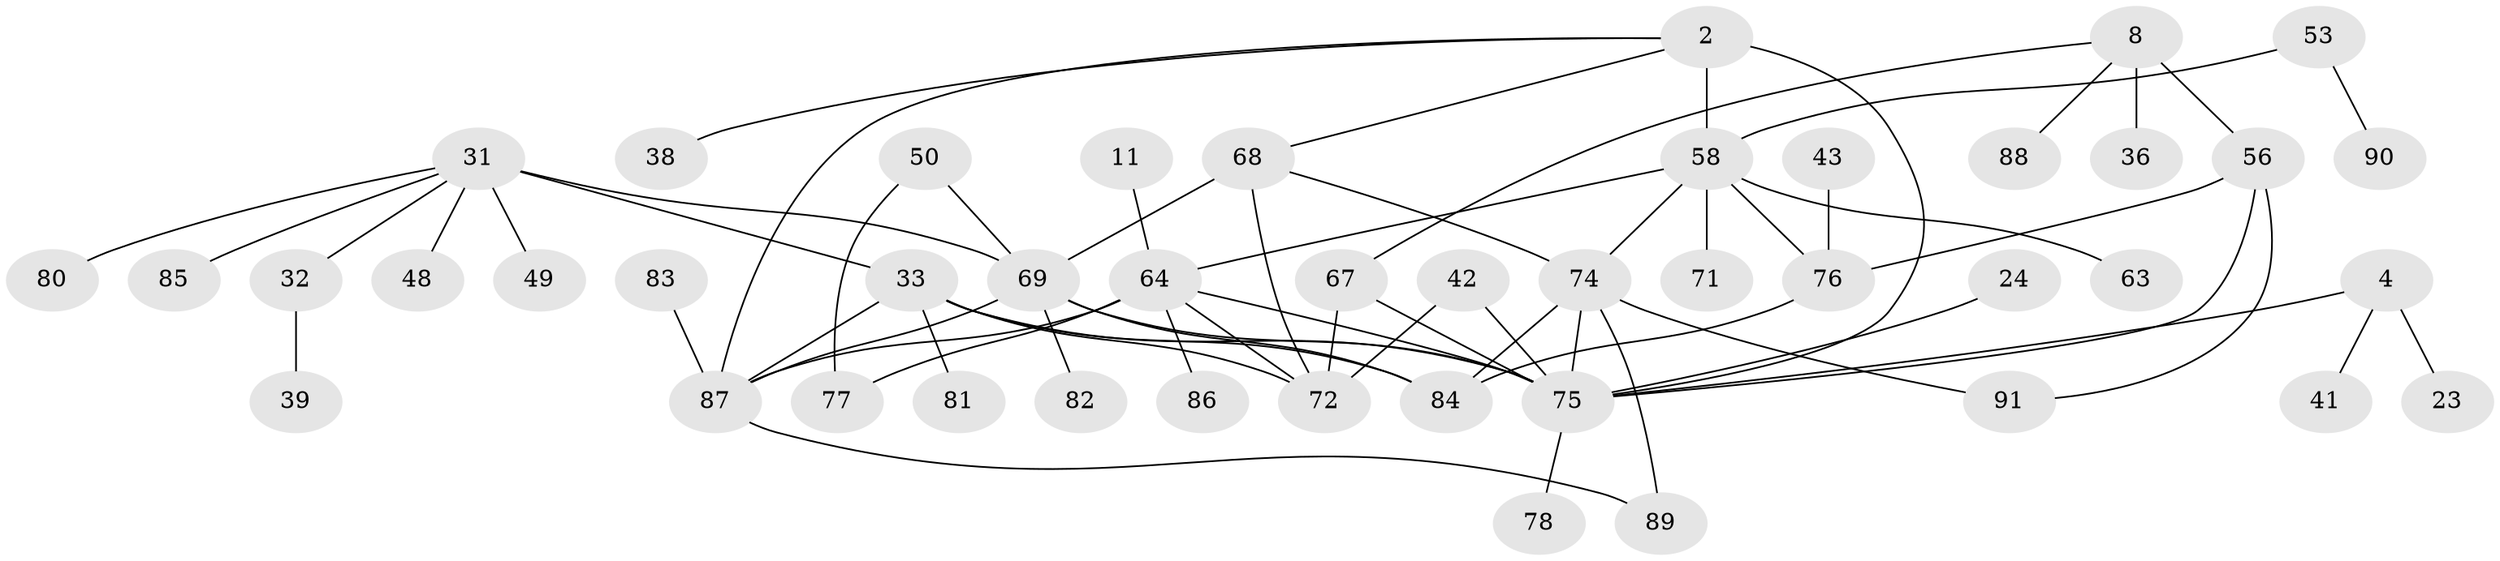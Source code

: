 // original degree distribution, {7: 0.07692307692307693, 4: 0.16483516483516483, 2: 0.21978021978021978, 5: 0.06593406593406594, 1: 0.23076923076923078, 3: 0.24175824175824176}
// Generated by graph-tools (version 1.1) at 2025/41/03/09/25 04:41:29]
// undirected, 45 vertices, 64 edges
graph export_dot {
graph [start="1"]
  node [color=gray90,style=filled];
  2;
  4;
  8;
  11;
  23;
  24;
  31 [super="+29+30"];
  32;
  33 [super="+13+28"];
  36;
  38;
  39;
  41;
  42;
  43;
  48;
  49;
  50;
  53;
  56 [super="+3"];
  58 [super="+35"];
  63;
  64 [super="+21+22+9+26+27"];
  67;
  68 [super="+25"];
  69 [super="+34+66+60"];
  71;
  72 [super="+37+70"];
  74 [super="+47+62+65"];
  75 [super="+57+10"];
  76 [super="+18"];
  77;
  78;
  80;
  81;
  82;
  83;
  84 [super="+54"];
  85;
  86 [super="+61"];
  87 [super="+73+55+79"];
  88;
  89;
  90;
  91;
  2 -- 38;
  2 -- 58 [weight=2];
  2 -- 68;
  2 -- 87;
  2 -- 75 [weight=2];
  4 -- 23;
  4 -- 41;
  4 -- 75 [weight=2];
  8 -- 36;
  8 -- 67;
  8 -- 88;
  8 -- 56 [weight=2];
  11 -- 64;
  24 -- 75;
  31 -- 48;
  31 -- 80;
  31 -- 33 [weight=2];
  31 -- 32;
  31 -- 49;
  31 -- 85;
  31 -- 69;
  32 -- 39;
  33 -- 81;
  33 -- 87 [weight=3];
  33 -- 72 [weight=2];
  33 -- 75;
  33 -- 84;
  42 -- 72;
  42 -- 75;
  43 -- 76;
  50 -- 77;
  50 -- 69;
  53 -- 90;
  53 -- 58;
  56 -- 76;
  56 -- 91;
  56 -- 75;
  58 -- 63;
  58 -- 64;
  58 -- 71;
  58 -- 74;
  58 -- 76;
  64 -- 86 [weight=3];
  64 -- 77;
  64 -- 72 [weight=2];
  64 -- 87 [weight=2];
  64 -- 75 [weight=4];
  67 -- 72;
  67 -- 75;
  68 -- 72 [weight=2];
  68 -- 69;
  68 -- 74;
  69 -- 82;
  69 -- 87 [weight=5];
  69 -- 84;
  69 -- 75 [weight=2];
  74 -- 84 [weight=2];
  74 -- 91;
  74 -- 75 [weight=2];
  74 -- 89;
  75 -- 78;
  76 -- 84;
  83 -- 87;
  87 -- 89;
}
